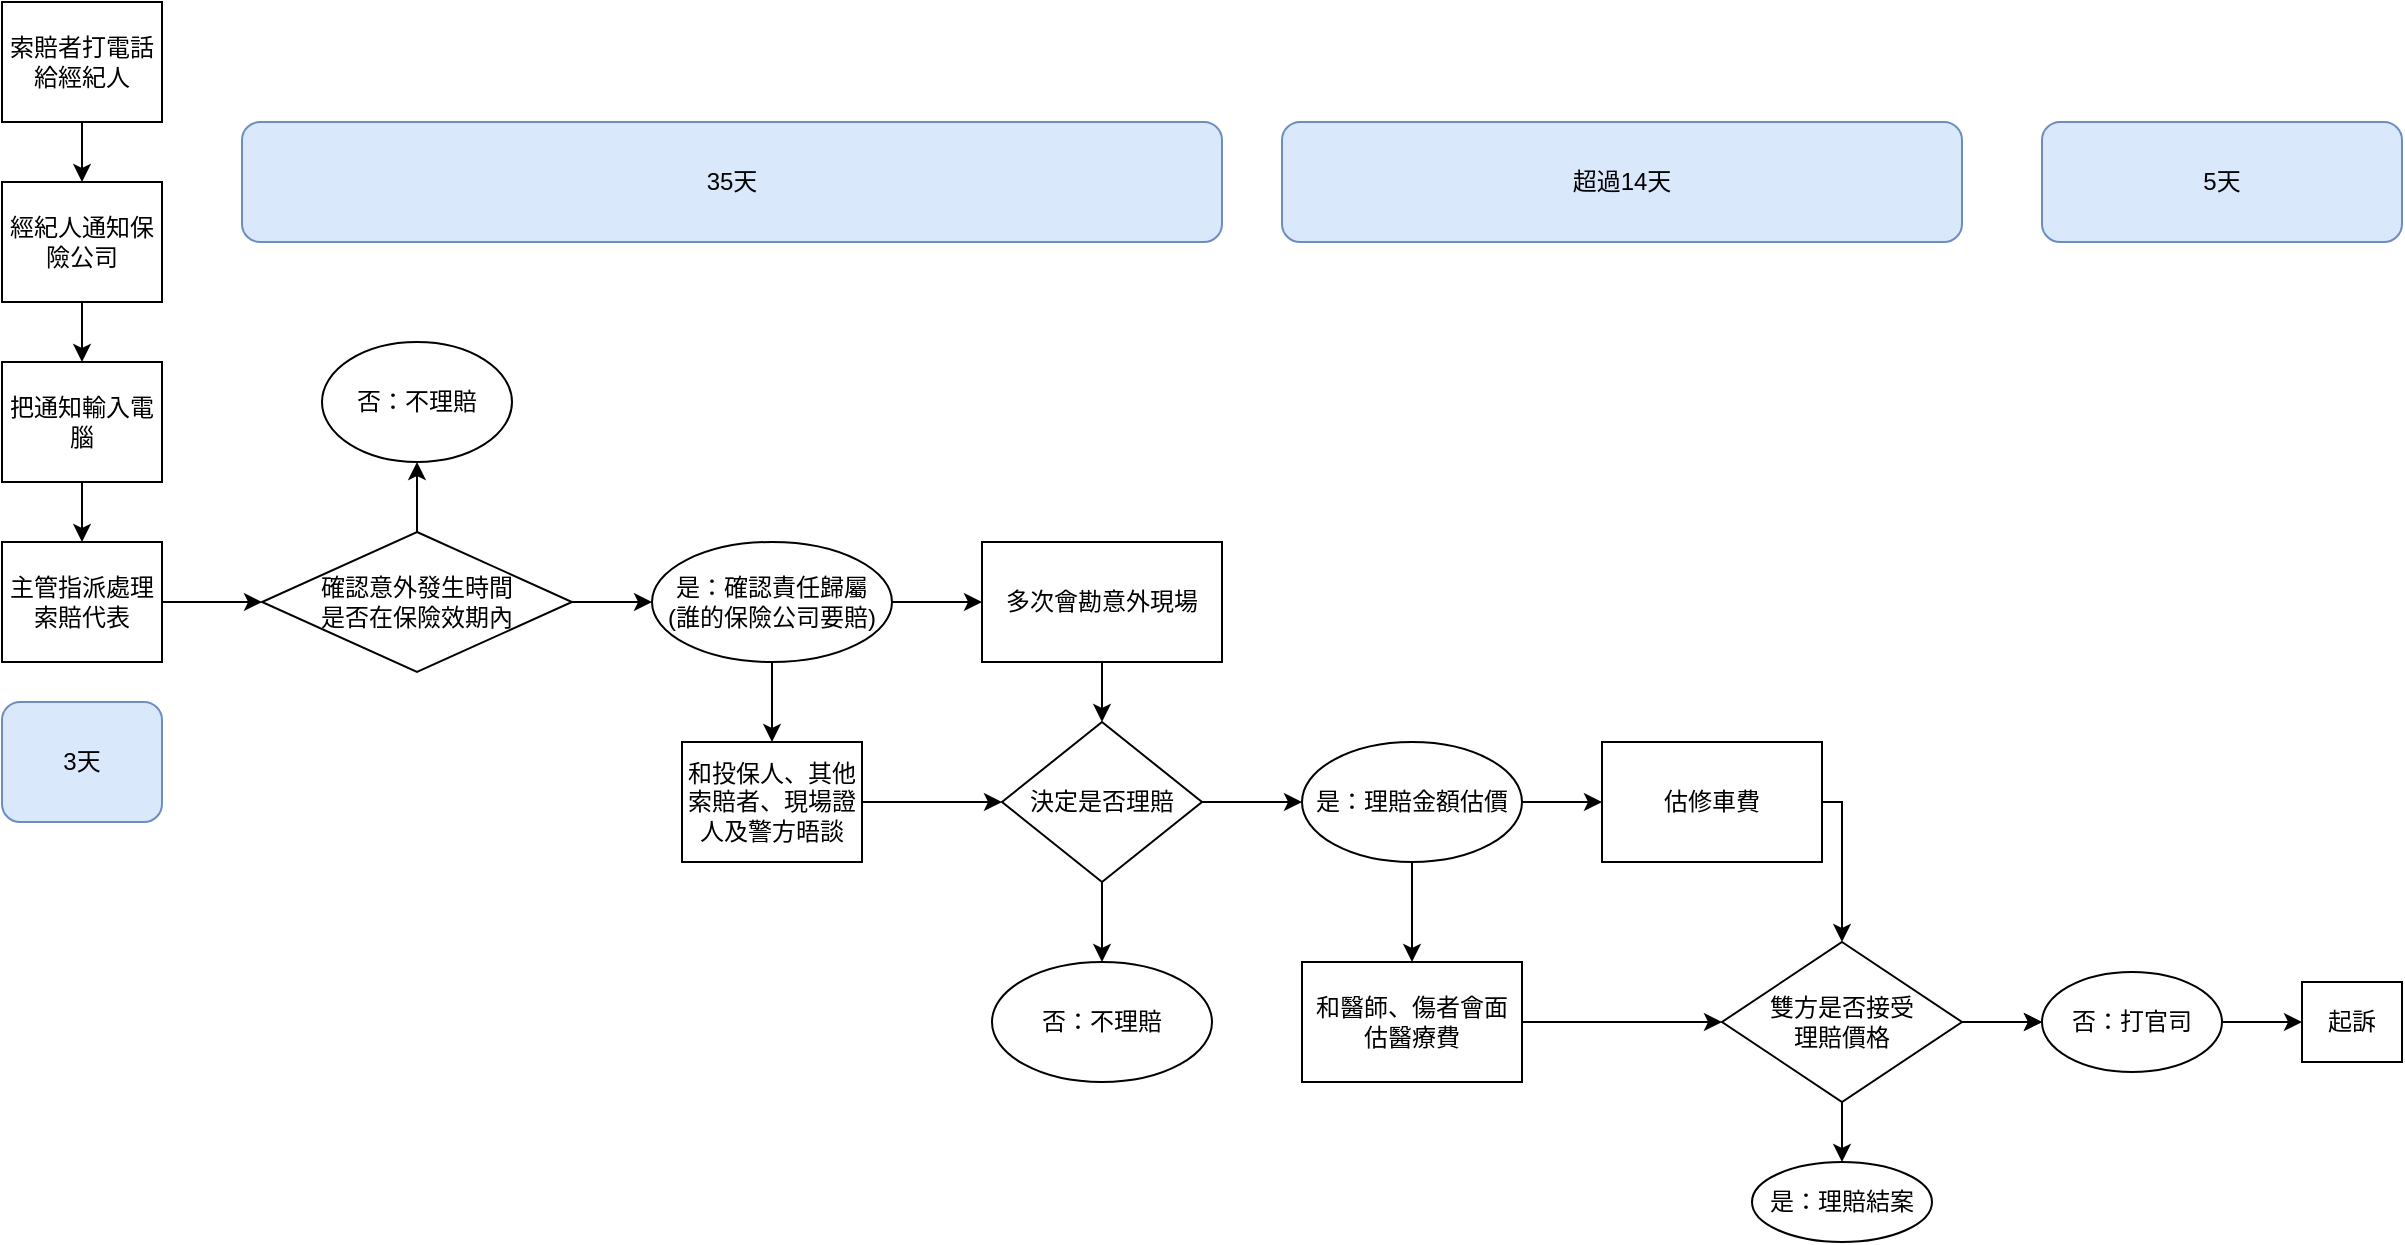 <mxfile version="15.4.3" type="github" pages="2">
  <diagram id="hlLD3kXGsrbP00aM4ERo" name="Page-1">
    <mxGraphModel dx="782" dy="380" grid="1" gridSize="10" guides="1" tooltips="1" connect="1" arrows="1" fold="1" page="1" pageScale="1" pageWidth="850" pageHeight="1100" math="0" shadow="0">
      <root>
        <mxCell id="0" />
        <mxCell id="1" parent="0" />
        <mxCell id="_yWuBCv0ekEh6ZADHoCv-3" value="" style="edgeStyle=orthogonalEdgeStyle;rounded=0;orthogonalLoop=1;jettySize=auto;html=1;" parent="1" source="_yWuBCv0ekEh6ZADHoCv-1" target="_yWuBCv0ekEh6ZADHoCv-2" edge="1">
          <mxGeometry relative="1" as="geometry" />
        </mxCell>
        <mxCell id="_yWuBCv0ekEh6ZADHoCv-1" value="索賠者打電話給經紀人" style="rounded=0;whiteSpace=wrap;html=1;" parent="1" vertex="1">
          <mxGeometry x="40" y="40" width="80" height="60" as="geometry" />
        </mxCell>
        <mxCell id="_yWuBCv0ekEh6ZADHoCv-5" value="" style="edgeStyle=orthogonalEdgeStyle;rounded=0;orthogonalLoop=1;jettySize=auto;html=1;" parent="1" source="_yWuBCv0ekEh6ZADHoCv-2" target="_yWuBCv0ekEh6ZADHoCv-4" edge="1">
          <mxGeometry relative="1" as="geometry" />
        </mxCell>
        <mxCell id="_yWuBCv0ekEh6ZADHoCv-2" value="經紀人通知保險公司" style="whiteSpace=wrap;html=1;rounded=0;" parent="1" vertex="1">
          <mxGeometry x="40" y="130" width="80" height="60" as="geometry" />
        </mxCell>
        <mxCell id="_yWuBCv0ekEh6ZADHoCv-8" value="" style="edgeStyle=orthogonalEdgeStyle;rounded=0;orthogonalLoop=1;jettySize=auto;html=1;" parent="1" source="_yWuBCv0ekEh6ZADHoCv-4" target="_yWuBCv0ekEh6ZADHoCv-7" edge="1">
          <mxGeometry relative="1" as="geometry" />
        </mxCell>
        <mxCell id="_yWuBCv0ekEh6ZADHoCv-4" value="把通知輸入電腦" style="whiteSpace=wrap;html=1;rounded=0;" parent="1" vertex="1">
          <mxGeometry x="40" y="220" width="80" height="60" as="geometry" />
        </mxCell>
        <mxCell id="abTBdoKjZUfMt6VEYINm-2" value="" style="edgeStyle=orthogonalEdgeStyle;rounded=0;orthogonalLoop=1;jettySize=auto;html=1;" parent="1" source="_yWuBCv0ekEh6ZADHoCv-7" target="abTBdoKjZUfMt6VEYINm-1" edge="1">
          <mxGeometry relative="1" as="geometry" />
        </mxCell>
        <mxCell id="_yWuBCv0ekEh6ZADHoCv-7" value="主管指派處理索賠代表" style="whiteSpace=wrap;html=1;rounded=0;" parent="1" vertex="1">
          <mxGeometry x="40" y="310" width="80" height="60" as="geometry" />
        </mxCell>
        <mxCell id="abTBdoKjZUfMt6VEYINm-8" value="" style="edgeStyle=orthogonalEdgeStyle;rounded=0;orthogonalLoop=1;jettySize=auto;html=1;" parent="1" source="abTBdoKjZUfMt6VEYINm-1" target="abTBdoKjZUfMt6VEYINm-7" edge="1">
          <mxGeometry relative="1" as="geometry" />
        </mxCell>
        <mxCell id="abTBdoKjZUfMt6VEYINm-10" value="" style="edgeStyle=orthogonalEdgeStyle;rounded=0;orthogonalLoop=1;jettySize=auto;html=1;" parent="1" source="abTBdoKjZUfMt6VEYINm-1" target="abTBdoKjZUfMt6VEYINm-9" edge="1">
          <mxGeometry relative="1" as="geometry" />
        </mxCell>
        <mxCell id="abTBdoKjZUfMt6VEYINm-1" value="確認意外發生時間&lt;br&gt;是否在保險效期內" style="rhombus;whiteSpace=wrap;html=1;rounded=0;" parent="1" vertex="1">
          <mxGeometry x="170" y="305" width="155" height="70" as="geometry" />
        </mxCell>
        <mxCell id="abTBdoKjZUfMt6VEYINm-7" value="否：不理賠" style="ellipse;whiteSpace=wrap;html=1;rounded=0;" parent="1" vertex="1">
          <mxGeometry x="200" y="210" width="95" height="60" as="geometry" />
        </mxCell>
        <mxCell id="Qxa9OgLx-NU-CcYGgElr-1" value="" style="edgeStyle=orthogonalEdgeStyle;rounded=0;orthogonalLoop=1;jettySize=auto;html=1;" edge="1" parent="1" source="abTBdoKjZUfMt6VEYINm-9" target="abTBdoKjZUfMt6VEYINm-42">
          <mxGeometry relative="1" as="geometry" />
        </mxCell>
        <mxCell id="abTBdoKjZUfMt6VEYINm-9" value="是：確認責任歸屬&lt;br&gt;(誰的保險公司要賠)" style="ellipse;whiteSpace=wrap;html=1;rounded=0;" parent="1" vertex="1">
          <mxGeometry x="365" y="310" width="120" height="60" as="geometry" />
        </mxCell>
        <mxCell id="abTBdoKjZUfMt6VEYINm-20" value="" style="edgeStyle=orthogonalEdgeStyle;rounded=0;orthogonalLoop=1;jettySize=auto;html=1;" parent="1" source="abTBdoKjZUfMt6VEYINm-9" target="abTBdoKjZUfMt6VEYINm-19" edge="1">
          <mxGeometry relative="1" as="geometry">
            <mxPoint x="390" y="463" as="sourcePoint" />
          </mxGeometry>
        </mxCell>
        <mxCell id="abTBdoKjZUfMt6VEYINm-16" value="" style="edgeStyle=orthogonalEdgeStyle;rounded=0;orthogonalLoop=1;jettySize=auto;html=1;exitX=0.5;exitY=1;exitDx=0;exitDy=0;" parent="1" source="abTBdoKjZUfMt6VEYINm-38" target="abTBdoKjZUfMt6VEYINm-15" edge="1">
          <mxGeometry relative="1" as="geometry">
            <mxPoint x="255" y="833" as="sourcePoint" />
          </mxGeometry>
        </mxCell>
        <mxCell id="abTBdoKjZUfMt6VEYINm-18" value="" style="edgeStyle=orthogonalEdgeStyle;rounded=0;orthogonalLoop=1;jettySize=auto;html=1;exitX=1;exitY=0.5;exitDx=0;exitDy=0;" parent="1" source="abTBdoKjZUfMt6VEYINm-38" target="abTBdoKjZUfMt6VEYINm-17" edge="1">
          <mxGeometry relative="1" as="geometry">
            <mxPoint x="315" y="803" as="sourcePoint" />
          </mxGeometry>
        </mxCell>
        <mxCell id="abTBdoKjZUfMt6VEYINm-47" value="" style="edgeStyle=orthogonalEdgeStyle;rounded=0;orthogonalLoop=1;jettySize=auto;html=1;" parent="1" source="abTBdoKjZUfMt6VEYINm-15" target="abTBdoKjZUfMt6VEYINm-31" edge="1">
          <mxGeometry relative="1" as="geometry" />
        </mxCell>
        <mxCell id="abTBdoKjZUfMt6VEYINm-15" value="和醫師、傷者會面&lt;br&gt;估醫療費" style="whiteSpace=wrap;html=1;rounded=0;" parent="1" vertex="1">
          <mxGeometry x="690" y="520" width="110" height="60" as="geometry" />
        </mxCell>
        <mxCell id="abTBdoKjZUfMt6VEYINm-32" value="" style="edgeStyle=orthogonalEdgeStyle;rounded=0;orthogonalLoop=1;jettySize=auto;html=1;exitX=1;exitY=0.5;exitDx=0;exitDy=0;" parent="1" source="abTBdoKjZUfMt6VEYINm-17" target="abTBdoKjZUfMt6VEYINm-31" edge="1">
          <mxGeometry relative="1" as="geometry">
            <Array as="points">
              <mxPoint x="960" y="440" />
            </Array>
          </mxGeometry>
        </mxCell>
        <mxCell id="abTBdoKjZUfMt6VEYINm-17" value="估修車費" style="whiteSpace=wrap;html=1;rounded=0;" parent="1" vertex="1">
          <mxGeometry x="840" y="410" width="110" height="60" as="geometry" />
        </mxCell>
        <mxCell id="abTBdoKjZUfMt6VEYINm-28" value="" style="edgeStyle=orthogonalEdgeStyle;rounded=0;orthogonalLoop=1;jettySize=auto;html=1;" parent="1" source="abTBdoKjZUfMt6VEYINm-19" target="abTBdoKjZUfMt6VEYINm-27" edge="1">
          <mxGeometry relative="1" as="geometry" />
        </mxCell>
        <mxCell id="abTBdoKjZUfMt6VEYINm-19" value="和投保人、其他索賠者、現場證人及警方晤談" style="whiteSpace=wrap;html=1;rounded=0;" parent="1" vertex="1">
          <mxGeometry x="380" y="410" width="90" height="60" as="geometry" />
        </mxCell>
        <mxCell id="abTBdoKjZUfMt6VEYINm-37" value="" style="edgeStyle=orthogonalEdgeStyle;rounded=0;orthogonalLoop=1;jettySize=auto;html=1;" parent="1" source="abTBdoKjZUfMt6VEYINm-27" target="abTBdoKjZUfMt6VEYINm-36" edge="1">
          <mxGeometry relative="1" as="geometry" />
        </mxCell>
        <mxCell id="abTBdoKjZUfMt6VEYINm-39" value="" style="edgeStyle=orthogonalEdgeStyle;rounded=0;orthogonalLoop=1;jettySize=auto;html=1;" parent="1" source="abTBdoKjZUfMt6VEYINm-27" target="abTBdoKjZUfMt6VEYINm-38" edge="1">
          <mxGeometry relative="1" as="geometry" />
        </mxCell>
        <mxCell id="abTBdoKjZUfMt6VEYINm-27" value="決定是否理賠" style="rhombus;whiteSpace=wrap;html=1;rounded=0;" parent="1" vertex="1">
          <mxGeometry x="540" y="400" width="100" height="80" as="geometry" />
        </mxCell>
        <mxCell id="abTBdoKjZUfMt6VEYINm-49" value="" style="edgeStyle=orthogonalEdgeStyle;rounded=0;orthogonalLoop=1;jettySize=auto;html=1;" parent="1" source="abTBdoKjZUfMt6VEYINm-31" target="abTBdoKjZUfMt6VEYINm-48" edge="1">
          <mxGeometry relative="1" as="geometry" />
        </mxCell>
        <mxCell id="abTBdoKjZUfMt6VEYINm-50" value="" style="edgeStyle=orthogonalEdgeStyle;rounded=0;orthogonalLoop=1;jettySize=auto;html=1;" parent="1" source="abTBdoKjZUfMt6VEYINm-31" target="abTBdoKjZUfMt6VEYINm-48" edge="1">
          <mxGeometry relative="1" as="geometry" />
        </mxCell>
        <mxCell id="abTBdoKjZUfMt6VEYINm-52" value="" style="edgeStyle=orthogonalEdgeStyle;rounded=0;orthogonalLoop=1;jettySize=auto;html=1;" parent="1" source="abTBdoKjZUfMt6VEYINm-31" target="abTBdoKjZUfMt6VEYINm-51" edge="1">
          <mxGeometry relative="1" as="geometry" />
        </mxCell>
        <mxCell id="abTBdoKjZUfMt6VEYINm-31" value="雙方是否接受&lt;br&gt;理賠價格" style="rhombus;whiteSpace=wrap;html=1;rounded=0;" parent="1" vertex="1">
          <mxGeometry x="900" y="510" width="120" height="80" as="geometry" />
        </mxCell>
        <mxCell id="abTBdoKjZUfMt6VEYINm-36" value="否：不理賠" style="ellipse;whiteSpace=wrap;html=1;rounded=0;" parent="1" vertex="1">
          <mxGeometry x="535" y="520" width="110" height="60" as="geometry" />
        </mxCell>
        <mxCell id="abTBdoKjZUfMt6VEYINm-38" value="是：理賠金額估價" style="ellipse;whiteSpace=wrap;html=1;rounded=0;" parent="1" vertex="1">
          <mxGeometry x="690" y="410" width="110" height="60" as="geometry" />
        </mxCell>
        <mxCell id="abTBdoKjZUfMt6VEYINm-45" value="" style="edgeStyle=orthogonalEdgeStyle;rounded=0;orthogonalLoop=1;jettySize=auto;html=1;entryX=0.5;entryY=0;entryDx=0;entryDy=0;" parent="1" source="abTBdoKjZUfMt6VEYINm-42" target="abTBdoKjZUfMt6VEYINm-27" edge="1">
          <mxGeometry relative="1" as="geometry">
            <mxPoint x="290" y="603" as="targetPoint" />
          </mxGeometry>
        </mxCell>
        <mxCell id="abTBdoKjZUfMt6VEYINm-42" value="&lt;span&gt;多次會勘意外現場&lt;/span&gt;" style="whiteSpace=wrap;html=1;rounded=0;" parent="1" vertex="1">
          <mxGeometry x="530" y="310" width="120" height="60" as="geometry" />
        </mxCell>
        <mxCell id="abTBdoKjZUfMt6VEYINm-55" value="" style="edgeStyle=orthogonalEdgeStyle;rounded=0;orthogonalLoop=1;jettySize=auto;html=1;" parent="1" source="abTBdoKjZUfMt6VEYINm-48" target="abTBdoKjZUfMt6VEYINm-54" edge="1">
          <mxGeometry relative="1" as="geometry" />
        </mxCell>
        <mxCell id="abTBdoKjZUfMt6VEYINm-48" value="否：打官司" style="ellipse;whiteSpace=wrap;html=1;rounded=0;" parent="1" vertex="1">
          <mxGeometry x="1060" y="525" width="90" height="50" as="geometry" />
        </mxCell>
        <mxCell id="abTBdoKjZUfMt6VEYINm-51" value="是：理賠結案" style="ellipse;whiteSpace=wrap;html=1;rounded=0;" parent="1" vertex="1">
          <mxGeometry x="915" y="620" width="90" height="40" as="geometry" />
        </mxCell>
        <mxCell id="abTBdoKjZUfMt6VEYINm-54" value="起訴" style="whiteSpace=wrap;html=1;rounded=0;" parent="1" vertex="1">
          <mxGeometry x="1190" y="530" width="50" height="40" as="geometry" />
        </mxCell>
        <mxCell id="Qxa9OgLx-NU-CcYGgElr-2" value="3天" style="rounded=1;whiteSpace=wrap;html=1;fillColor=#dae8fc;strokeColor=#6c8ebf;" vertex="1" parent="1">
          <mxGeometry x="40" y="390" width="80" height="60" as="geometry" />
        </mxCell>
        <mxCell id="Qxa9OgLx-NU-CcYGgElr-3" value="35天" style="rounded=1;whiteSpace=wrap;html=1;fillColor=#dae8fc;strokeColor=#6c8ebf;" vertex="1" parent="1">
          <mxGeometry x="160" y="100" width="490" height="60" as="geometry" />
        </mxCell>
        <mxCell id="Qxa9OgLx-NU-CcYGgElr-4" value="超過14天" style="rounded=1;whiteSpace=wrap;html=1;fillColor=#dae8fc;strokeColor=#6c8ebf;" vertex="1" parent="1">
          <mxGeometry x="680" y="100" width="340" height="60" as="geometry" />
        </mxCell>
        <mxCell id="Qxa9OgLx-NU-CcYGgElr-5" value="5天" style="rounded=1;whiteSpace=wrap;html=1;fillColor=#dae8fc;strokeColor=#6c8ebf;" vertex="1" parent="1">
          <mxGeometry x="1060" y="100" width="180" height="60" as="geometry" />
        </mxCell>
      </root>
    </mxGraphModel>
  </diagram>
  <diagram name="Page-2" id="qdWAaei-kUnX_3tIWodI">
    <mxGraphModel dx="782" dy="380" grid="1" gridSize="10" guides="1" tooltips="1" connect="1" arrows="1" fold="1" page="1" pageScale="1" pageWidth="850" pageHeight="1100" math="0" shadow="0">
      <root>
        <mxCell id="z5HfkO6dcSTwD1_-M65B-0" />
        <mxCell id="z5HfkO6dcSTwD1_-M65B-1" parent="z5HfkO6dcSTwD1_-M65B-0" />
        <mxCell id="z5HfkO6dcSTwD1_-M65B-2" value="" style="edgeStyle=orthogonalEdgeStyle;rounded=0;orthogonalLoop=1;jettySize=auto;html=1;" parent="z5HfkO6dcSTwD1_-M65B-1" source="z5HfkO6dcSTwD1_-M65B-3" edge="1">
          <mxGeometry relative="1" as="geometry">
            <mxPoint x="160" y="165" as="targetPoint" />
          </mxGeometry>
        </mxCell>
        <mxCell id="z5HfkO6dcSTwD1_-M65B-3" value="索賠者打電話給經紀人" style="rounded=0;whiteSpace=wrap;html=1;" parent="z5HfkO6dcSTwD1_-M65B-1" vertex="1">
          <mxGeometry x="40" y="135" width="80" height="60" as="geometry" />
        </mxCell>
        <mxCell id="pSW87BW2eA4m_WXaB72F-5" value="" style="edgeStyle=orthogonalEdgeStyle;rounded=0;orthogonalLoop=1;jettySize=auto;html=1;" parent="z5HfkO6dcSTwD1_-M65B-1" target="pSW87BW2eA4m_WXaB72F-4" edge="1">
          <mxGeometry relative="1" as="geometry">
            <mxPoint x="280" y="165" as="sourcePoint" />
          </mxGeometry>
        </mxCell>
        <mxCell id="pSW87BW2eA4m_WXaB72F-7" value="" style="edgeStyle=orthogonalEdgeStyle;rounded=0;orthogonalLoop=1;jettySize=auto;html=1;" parent="z5HfkO6dcSTwD1_-M65B-1" target="pSW87BW2eA4m_WXaB72F-6" edge="1">
          <mxGeometry relative="1" as="geometry">
            <mxPoint x="220" y="205" as="sourcePoint" />
          </mxGeometry>
        </mxCell>
        <mxCell id="pSW87BW2eA4m_WXaB72F-24" value="" style="edgeStyle=orthogonalEdgeStyle;rounded=0;orthogonalLoop=1;jettySize=auto;html=1;dashed=1;" parent="z5HfkO6dcSTwD1_-M65B-1" source="pSW87BW2eA4m_WXaB72F-3" target="pSW87BW2eA4m_WXaB72F-23" edge="1">
          <mxGeometry relative="1" as="geometry" />
        </mxCell>
        <mxCell id="pSW87BW2eA4m_WXaB72F-3" value="分大小案與&lt;br&gt;是否為假案" style="rhombus;whiteSpace=wrap;html=1;" parent="z5HfkO6dcSTwD1_-M65B-1" vertex="1">
          <mxGeometry x="160" y="124" width="120" height="80" as="geometry" />
        </mxCell>
        <mxCell id="pSW87BW2eA4m_WXaB72F-9" value="" style="edgeStyle=orthogonalEdgeStyle;rounded=0;orthogonalLoop=1;jettySize=auto;html=1;" parent="z5HfkO6dcSTwD1_-M65B-1" source="pSW87BW2eA4m_WXaB72F-4" target="pSW87BW2eA4m_WXaB72F-8" edge="1">
          <mxGeometry relative="1" as="geometry" />
        </mxCell>
        <mxCell id="pSW87BW2eA4m_WXaB72F-4" value="小案" style="ellipse;whiteSpace=wrap;html=1;" parent="z5HfkO6dcSTwD1_-M65B-1" vertex="1">
          <mxGeometry x="330" y="135" width="60" height="60" as="geometry" />
        </mxCell>
        <mxCell id="pSW87BW2eA4m_WXaB72F-15" value="" style="edgeStyle=orthogonalEdgeStyle;rounded=0;orthogonalLoop=1;jettySize=auto;html=1;" parent="z5HfkO6dcSTwD1_-M65B-1" source="pSW87BW2eA4m_WXaB72F-6" target="pSW87BW2eA4m_WXaB72F-14" edge="1">
          <mxGeometry relative="1" as="geometry" />
        </mxCell>
        <mxCell id="pSW87BW2eA4m_WXaB72F-6" value="大案" style="ellipse;whiteSpace=wrap;html=1;" parent="z5HfkO6dcSTwD1_-M65B-1" vertex="1">
          <mxGeometry x="210" y="260" width="120" height="60" as="geometry" />
        </mxCell>
        <mxCell id="pSW87BW2eA4m_WXaB72F-22" value="" style="edgeStyle=orthogonalEdgeStyle;rounded=0;orthogonalLoop=1;jettySize=auto;html=1;" parent="z5HfkO6dcSTwD1_-M65B-1" source="pSW87BW2eA4m_WXaB72F-8" target="pSW87BW2eA4m_WXaB72F-21" edge="1">
          <mxGeometry relative="1" as="geometry" />
        </mxCell>
        <mxCell id="pSW87BW2eA4m_WXaB72F-8" value="由保險經紀人直接處理：主動代租中型車、&lt;br&gt;提供特約修車廠" style="whiteSpace=wrap;html=1;" parent="z5HfkO6dcSTwD1_-M65B-1" vertex="1">
          <mxGeometry x="430" y="127.5" width="130" height="75" as="geometry" />
        </mxCell>
        <mxCell id="pSW87BW2eA4m_WXaB72F-12" value="" style="edgeStyle=orthogonalEdgeStyle;rounded=0;orthogonalLoop=1;jettySize=auto;html=1;dashed=1;" parent="z5HfkO6dcSTwD1_-M65B-1" source="pSW87BW2eA4m_WXaB72F-10" target="z5HfkO6dcSTwD1_-M65B-3" edge="1">
          <mxGeometry relative="1" as="geometry" />
        </mxCell>
        <mxCell id="pSW87BW2eA4m_WXaB72F-10" value="如何盡快得知車禍發生：&lt;br&gt;免費服務熱線、意外調查小組、提供客戶大哥大、安全氣囊加裝警報器、與警方通訊系統連線等" style="whiteSpace=wrap;html=1;rounded=0;" parent="z5HfkO6dcSTwD1_-M65B-1" vertex="1">
          <mxGeometry x="10" y="245" width="180" height="90" as="geometry" />
        </mxCell>
        <mxCell id="pSW87BW2eA4m_WXaB72F-13" value="由修車廠處理可能&lt;br&gt;會當冤大頭，但總體而言較划算" style="ellipse;whiteSpace=wrap;html=1;fillColor=#fff2cc;strokeColor=#d6b656;" parent="z5HfkO6dcSTwD1_-M65B-1" vertex="1">
          <mxGeometry x="720" y="124" width="120" height="80" as="geometry" />
        </mxCell>
        <mxCell id="pSW87BW2eA4m_WXaB72F-17" value="" style="edgeStyle=orthogonalEdgeStyle;rounded=0;orthogonalLoop=1;jettySize=auto;html=1;" parent="z5HfkO6dcSTwD1_-M65B-1" source="pSW87BW2eA4m_WXaB72F-14" target="pSW87BW2eA4m_WXaB72F-16" edge="1">
          <mxGeometry relative="1" as="geometry" />
        </mxCell>
        <mxCell id="pSW87BW2eA4m_WXaB72F-19" value="" style="edgeStyle=orthogonalEdgeStyle;rounded=0;orthogonalLoop=1;jettySize=auto;html=1;" parent="z5HfkO6dcSTwD1_-M65B-1" source="pSW87BW2eA4m_WXaB72F-14" target="pSW87BW2eA4m_WXaB72F-18" edge="1">
          <mxGeometry relative="1" as="geometry" />
        </mxCell>
        <mxCell id="pSW87BW2eA4m_WXaB72F-14" value="專案經理人：&lt;br&gt;主動代租中型車、&lt;br&gt;提供特約修車廠、&lt;br&gt;關心傷者" style="whiteSpace=wrap;html=1;" parent="z5HfkO6dcSTwD1_-M65B-1" vertex="1">
          <mxGeometry x="430" y="260" width="130" height="60" as="geometry" />
        </mxCell>
        <mxCell id="ISGhhmGrKSWFGquipJ2H-1" value="" style="edgeStyle=orthogonalEdgeStyle;rounded=0;orthogonalLoop=1;jettySize=auto;html=1;" edge="1" parent="z5HfkO6dcSTwD1_-M65B-1" source="pSW87BW2eA4m_WXaB72F-16" target="ISGhhmGrKSWFGquipJ2H-0">
          <mxGeometry relative="1" as="geometry" />
        </mxCell>
        <mxCell id="pSW87BW2eA4m_WXaB72F-16" value="理賠金額估價" style="whiteSpace=wrap;html=1;" parent="z5HfkO6dcSTwD1_-M65B-1" vertex="1">
          <mxGeometry x="600" y="260" width="120" height="60" as="geometry" />
        </mxCell>
        <mxCell id="ISGhhmGrKSWFGquipJ2H-3" value="" style="edgeStyle=orthogonalEdgeStyle;rounded=0;orthogonalLoop=1;jettySize=auto;html=1;entryX=0;entryY=0.5;entryDx=0;entryDy=0;" edge="1" parent="z5HfkO6dcSTwD1_-M65B-1" source="pSW87BW2eA4m_WXaB72F-18" target="ISGhhmGrKSWFGquipJ2H-0">
          <mxGeometry relative="1" as="geometry">
            <mxPoint x="392.5" y="500" as="targetPoint" />
          </mxGeometry>
        </mxCell>
        <mxCell id="pSW87BW2eA4m_WXaB72F-18" value="責任歸屬(含醫院、現場等會談工作與調查)" style="whiteSpace=wrap;html=1;" parent="z5HfkO6dcSTwD1_-M65B-1" vertex="1">
          <mxGeometry x="490" y="400" width="125" height="60" as="geometry" />
        </mxCell>
        <mxCell id="pSW87BW2eA4m_WXaB72F-21" value="修多少賠多少" style="whiteSpace=wrap;html=1;" parent="z5HfkO6dcSTwD1_-M65B-1" vertex="1">
          <mxGeometry x="600" y="135" width="100" height="60" as="geometry" />
        </mxCell>
        <mxCell id="pSW87BW2eA4m_WXaB72F-23" value="對修車廠：定期接受報價及修車品質查驗&lt;br&gt;對保險人：審核索賠次數" style="whiteSpace=wrap;html=1;" parent="z5HfkO6dcSTwD1_-M65B-1" vertex="1">
          <mxGeometry x="150" y="30" width="140" height="60" as="geometry" />
        </mxCell>
        <mxCell id="zKsYKj2EsSfIasRJo5Zl-0" value="同時進行" style="ellipse;whiteSpace=wrap;html=1;fillColor=#fff2cc;strokeColor=#d6b656;" parent="z5HfkO6dcSTwD1_-M65B-1" vertex="1">
          <mxGeometry x="570" y="330" width="70" height="60" as="geometry" />
        </mxCell>
        <mxCell id="MePGsfZpcNVBLINDH_MC-1" value="" style="edgeStyle=orthogonalEdgeStyle;rounded=0;orthogonalLoop=1;jettySize=auto;html=1;" edge="1" parent="z5HfkO6dcSTwD1_-M65B-1" source="ISGhhmGrKSWFGquipJ2H-0" target="MePGsfZpcNVBLINDH_MC-0">
          <mxGeometry relative="1" as="geometry" />
        </mxCell>
        <mxCell id="ext1UcwYpBup4h4Slccl-1" value="" style="edgeStyle=orthogonalEdgeStyle;rounded=0;orthogonalLoop=1;jettySize=auto;html=1;" edge="1" parent="z5HfkO6dcSTwD1_-M65B-1" source="ISGhhmGrKSWFGquipJ2H-0" target="ext1UcwYpBup4h4Slccl-0">
          <mxGeometry relative="1" as="geometry" />
        </mxCell>
        <mxCell id="ISGhhmGrKSWFGquipJ2H-0" value="雙方是否接受理賠方案" style="rhombus;whiteSpace=wrap;html=1;" vertex="1" parent="z5HfkO6dcSTwD1_-M65B-1">
          <mxGeometry x="730" y="390" width="160" height="80" as="geometry" />
        </mxCell>
        <mxCell id="MePGsfZpcNVBLINDH_MC-0" value="&lt;span&gt;是：理賠結案&lt;/span&gt;" style="ellipse;whiteSpace=wrap;html=1;" vertex="1" parent="z5HfkO6dcSTwD1_-M65B-1">
          <mxGeometry x="930" y="410" width="90" height="40" as="geometry" />
        </mxCell>
        <mxCell id="ext1UcwYpBup4h4Slccl-0" value="&lt;span&gt;否：打官司&lt;/span&gt;" style="ellipse;whiteSpace=wrap;html=1;" vertex="1" parent="z5HfkO6dcSTwD1_-M65B-1">
          <mxGeometry x="770" y="500" width="80" height="40" as="geometry" />
        </mxCell>
      </root>
    </mxGraphModel>
  </diagram>
</mxfile>
